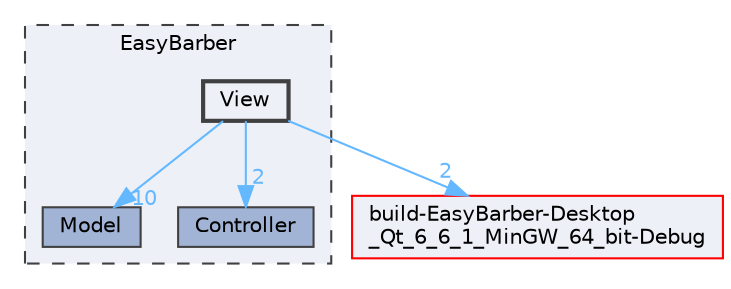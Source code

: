 digraph "C:/Users/mathe/OneDrive/Área de Trabalho/EasyBarber/EasyBarber/View"
{
 // LATEX_PDF_SIZE
  bgcolor="transparent";
  edge [fontname=Helvetica,fontsize=10,labelfontname=Helvetica,labelfontsize=10];
  node [fontname=Helvetica,fontsize=10,shape=box,height=0.2,width=0.4];
  compound=true
  subgraph clusterdir_df932a88e0e8d76e2cc96779d9f7d917 {
    graph [ bgcolor="#edf0f7", pencolor="grey25", label="EasyBarber", fontname=Helvetica,fontsize=10 style="filled,dashed", URL="dir_df932a88e0e8d76e2cc96779d9f7d917.html",tooltip=""]
  dir_7482f6f1a48a8ad285bca17597cd0f67 [label="Model", fillcolor="#a2b4d6", color="grey25", style="filled", URL="dir_7482f6f1a48a8ad285bca17597cd0f67.html",tooltip=""];
  dir_f6c199585bf99457130c5ee2ad35a468 [label="Controller", fillcolor="#a2b4d6", color="grey25", style="filled", URL="dir_f6c199585bf99457130c5ee2ad35a468.html",tooltip=""];
  dir_dd326586d2efaaa0eaf6684d8c70ca41 [label="View", fillcolor="#edf0f7", color="grey25", style="filled,bold", URL="dir_dd326586d2efaaa0eaf6684d8c70ca41.html",tooltip=""];
  }
  dir_90166a0d6f41b72baeee02deec7f0f69 [label="build-EasyBarber-Desktop\l_Qt_6_6_1_MinGW_64_bit-Debug", fillcolor="#edf0f7", color="red", style="filled", URL="dir_90166a0d6f41b72baeee02deec7f0f69.html",tooltip=""];
  dir_dd326586d2efaaa0eaf6684d8c70ca41->dir_7482f6f1a48a8ad285bca17597cd0f67 [headlabel="10", labeldistance=1.5 headhref="dir_000013_000009.html" href="dir_000013_000009.html" color="steelblue1" fontcolor="steelblue1"];
  dir_dd326586d2efaaa0eaf6684d8c70ca41->dir_90166a0d6f41b72baeee02deec7f0f69 [headlabel="2", labeldistance=1.5 headhref="dir_000013_000000.html" href="dir_000013_000000.html" color="steelblue1" fontcolor="steelblue1"];
  dir_dd326586d2efaaa0eaf6684d8c70ca41->dir_f6c199585bf99457130c5ee2ad35a468 [headlabel="2", labeldistance=1.5 headhref="dir_000013_000002.html" href="dir_000013_000002.html" color="steelblue1" fontcolor="steelblue1"];
}
